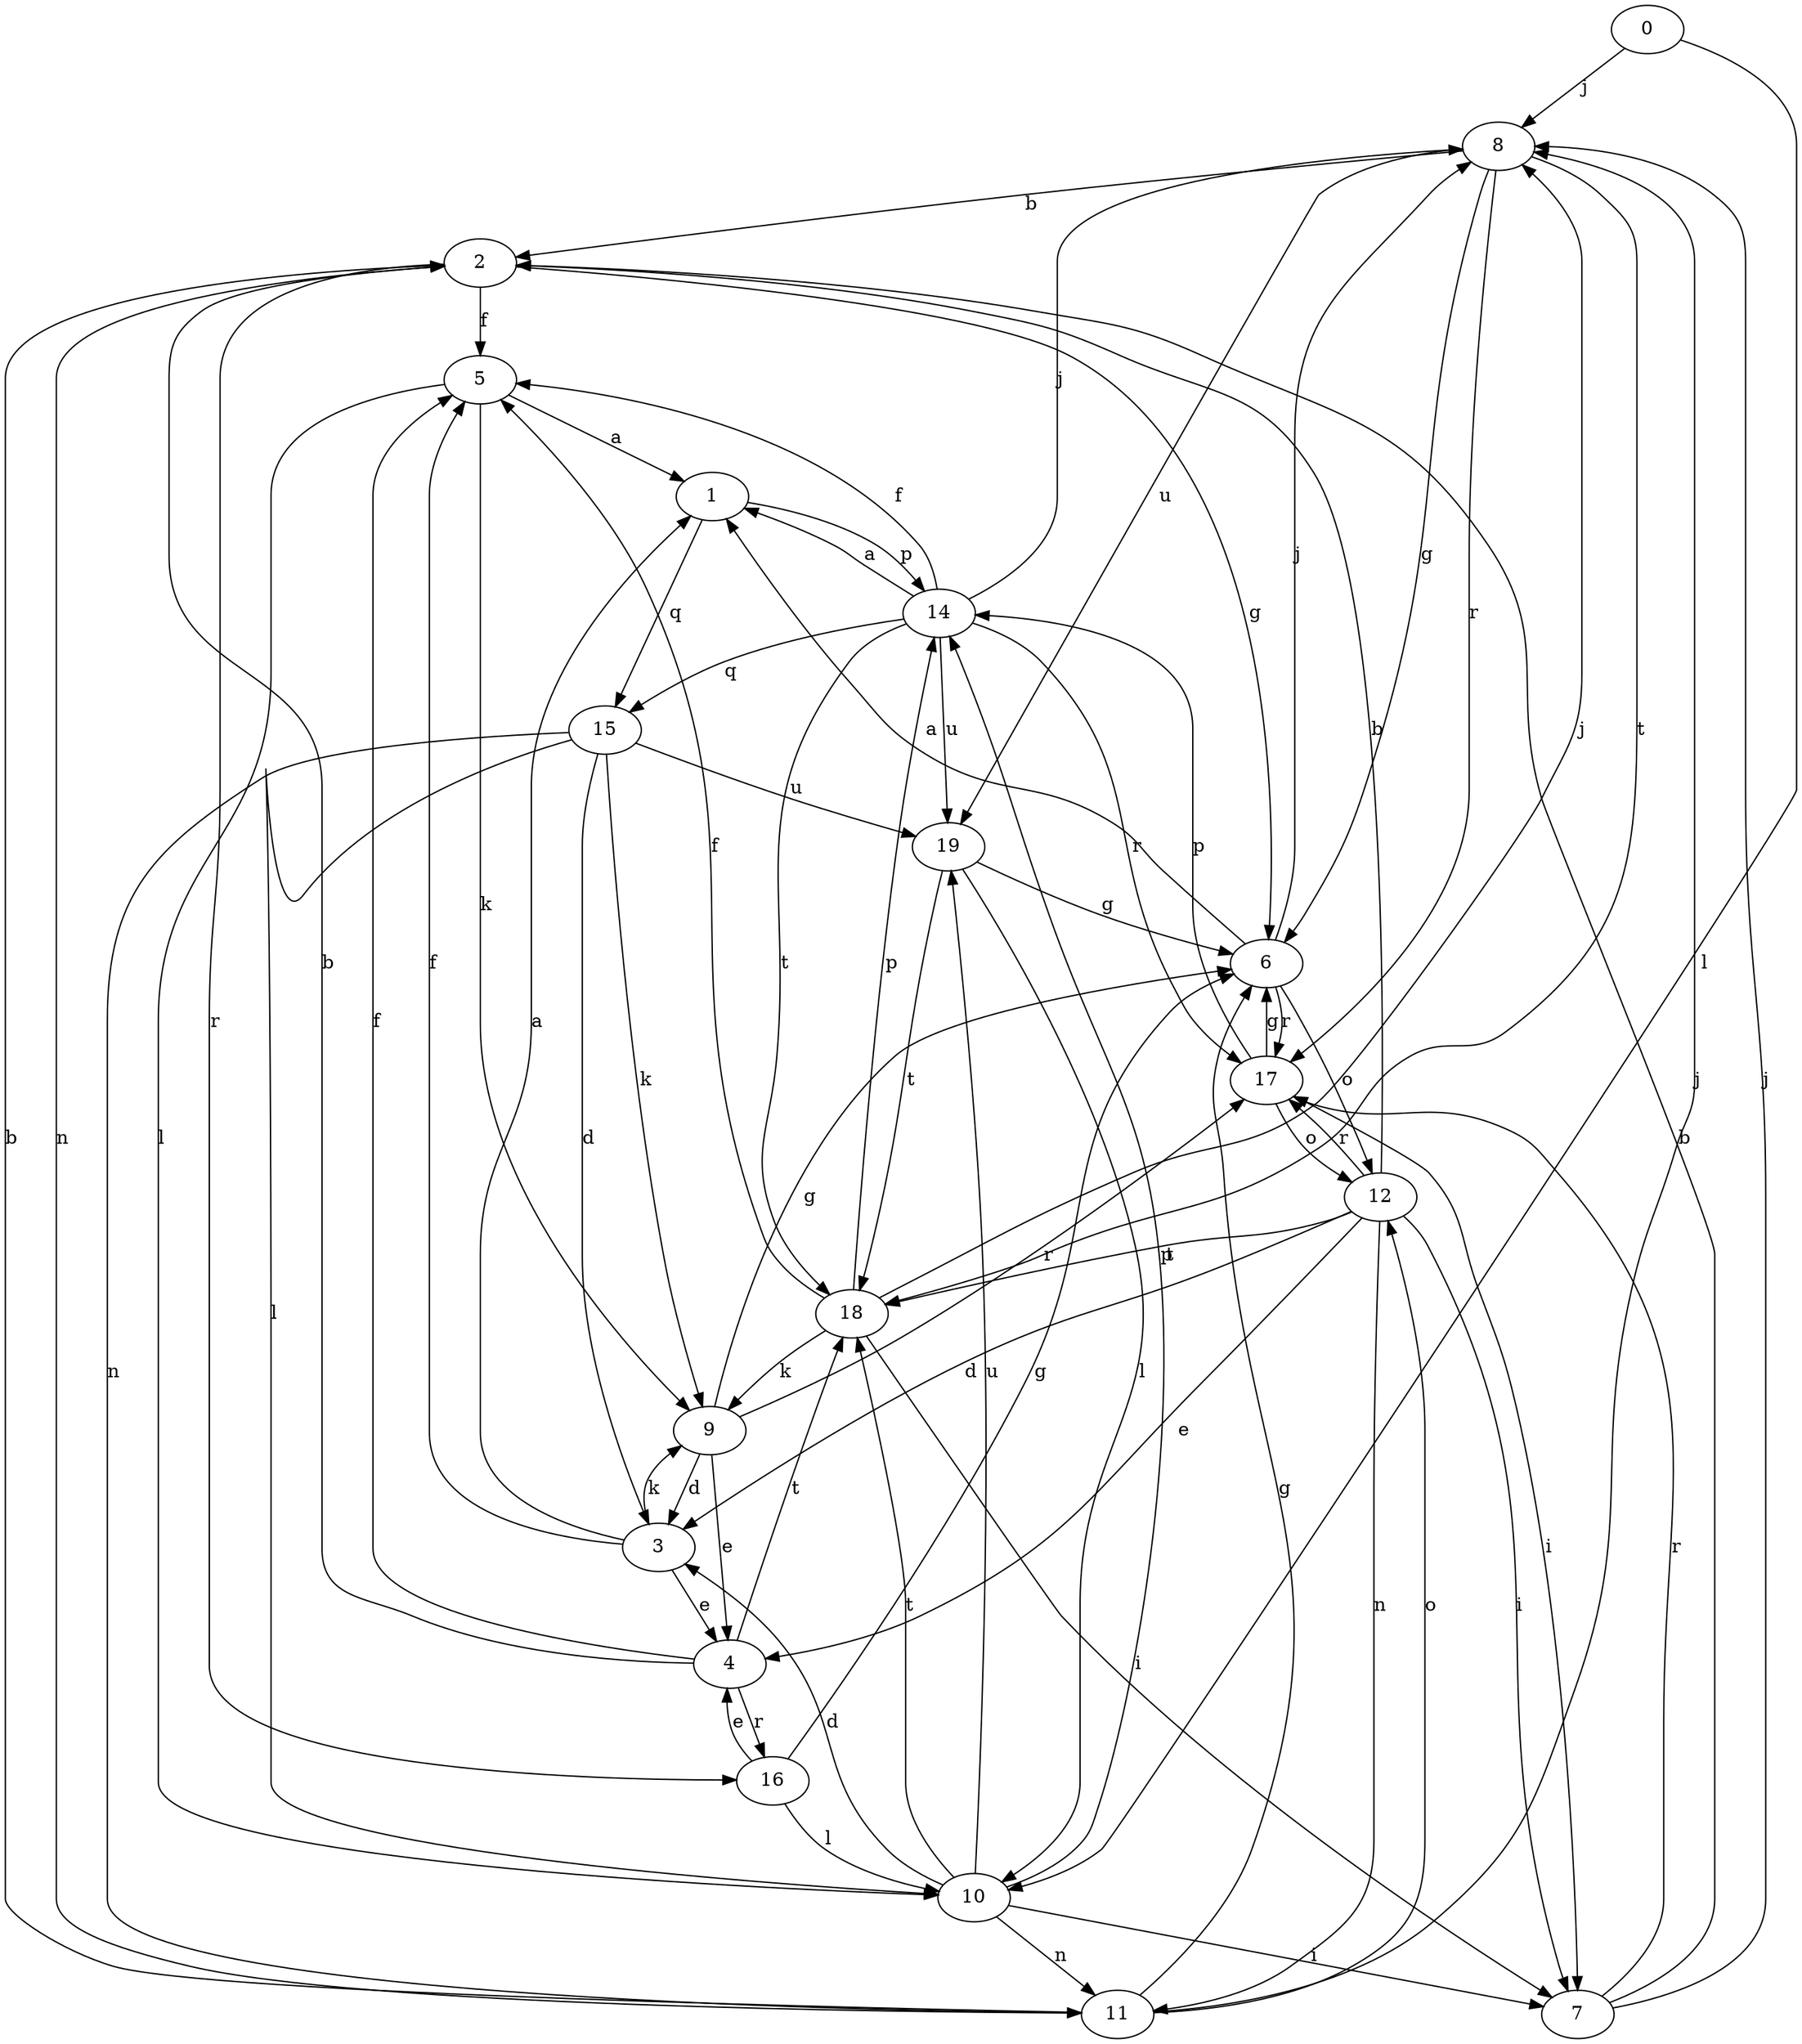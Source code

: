 strict digraph  {
0;
1;
2;
3;
4;
5;
6;
7;
8;
9;
10;
11;
12;
14;
15;
16;
17;
18;
19;
0 -> 8  [label=j];
0 -> 10  [label=l];
1 -> 14  [label=p];
1 -> 15  [label=q];
2 -> 5  [label=f];
2 -> 6  [label=g];
2 -> 11  [label=n];
2 -> 16  [label=r];
3 -> 1  [label=a];
3 -> 4  [label=e];
3 -> 5  [label=f];
3 -> 9  [label=k];
4 -> 2  [label=b];
4 -> 5  [label=f];
4 -> 16  [label=r];
4 -> 18  [label=t];
5 -> 1  [label=a];
5 -> 9  [label=k];
5 -> 10  [label=l];
6 -> 1  [label=a];
6 -> 8  [label=j];
6 -> 12  [label=o];
6 -> 17  [label=r];
7 -> 2  [label=b];
7 -> 8  [label=j];
7 -> 17  [label=r];
8 -> 2  [label=b];
8 -> 6  [label=g];
8 -> 17  [label=r];
8 -> 18  [label=t];
8 -> 19  [label=u];
9 -> 3  [label=d];
9 -> 4  [label=e];
9 -> 6  [label=g];
9 -> 17  [label=r];
10 -> 3  [label=d];
10 -> 7  [label=i];
10 -> 11  [label=n];
10 -> 14  [label=p];
10 -> 18  [label=t];
10 -> 19  [label=u];
11 -> 2  [label=b];
11 -> 6  [label=g];
11 -> 8  [label=j];
11 -> 12  [label=o];
12 -> 2  [label=b];
12 -> 3  [label=d];
12 -> 4  [label=e];
12 -> 7  [label=i];
12 -> 11  [label=n];
12 -> 17  [label=r];
12 -> 18  [label=t];
14 -> 1  [label=a];
14 -> 5  [label=f];
14 -> 8  [label=j];
14 -> 15  [label=q];
14 -> 17  [label=r];
14 -> 18  [label=t];
14 -> 19  [label=u];
15 -> 3  [label=d];
15 -> 9  [label=k];
15 -> 10  [label=l];
15 -> 11  [label=n];
15 -> 19  [label=u];
16 -> 4  [label=e];
16 -> 6  [label=g];
16 -> 10  [label=l];
17 -> 6  [label=g];
17 -> 7  [label=i];
17 -> 12  [label=o];
17 -> 14  [label=p];
18 -> 5  [label=f];
18 -> 7  [label=i];
18 -> 8  [label=j];
18 -> 9  [label=k];
18 -> 14  [label=p];
19 -> 6  [label=g];
19 -> 10  [label=l];
19 -> 18  [label=t];
}
